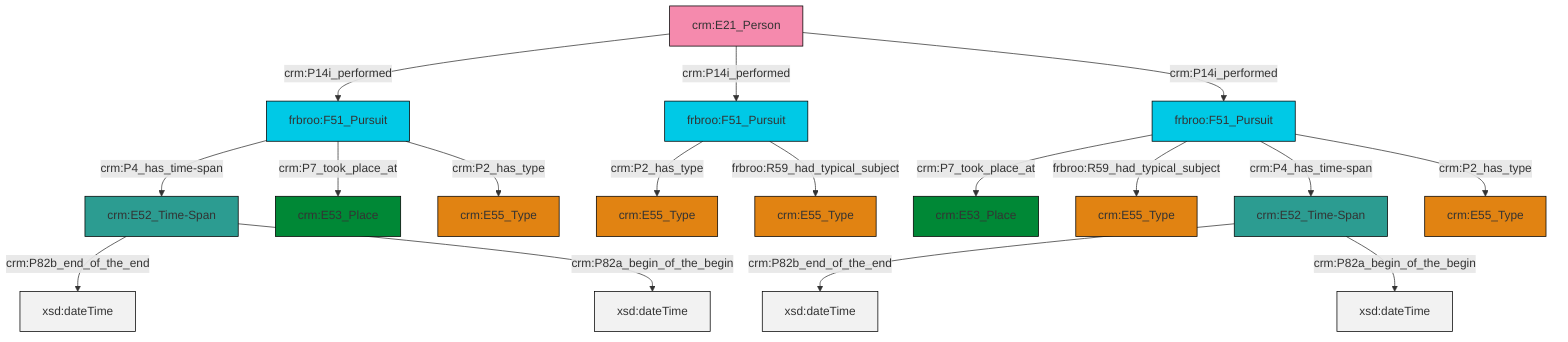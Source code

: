 graph TD
classDef Literal fill:#f2f2f2,stroke:#000000;
classDef CRM_Entity fill:#FFFFFF,stroke:#000000;
classDef Temporal_Entity fill:#00C9E6, stroke:#000000;
classDef Type fill:#E18312, stroke:#000000;
classDef Time-Span fill:#2C9C91, stroke:#000000;
classDef Appellation fill:#FFEB7F, stroke:#000000;
classDef Place fill:#008836, stroke:#000000;
classDef Persistent_Item fill:#B266B2, stroke:#000000;
classDef Conceptual_Object fill:#FFD700, stroke:#000000;
classDef Physical_Thing fill:#D2B48C, stroke:#000000;
classDef Actor fill:#f58aad, stroke:#000000;
classDef PC_Classes fill:#4ce600, stroke:#000000;
classDef Multi fill:#cccccc,stroke:#000000;

2["frbroo:F51_Pursuit"]:::Temporal_Entity -->|crm:P2_has_type| 3["crm:E55_Type"]:::Type
6["frbroo:F51_Pursuit"]:::Temporal_Entity -->|crm:P7_took_place_at| 7["crm:E53_Place"]:::Place
8["crm:E52_Time-Span"]:::Time-Span -->|crm:P82b_end_of_the_end| 9[xsd:dateTime]:::Literal
6["frbroo:F51_Pursuit"]:::Temporal_Entity -->|frbroo:R59_had_typical_subject| 10["crm:E55_Type"]:::Type
8["crm:E52_Time-Span"]:::Time-Span -->|crm:P82a_begin_of_the_begin| 12[xsd:dateTime]:::Literal
16["crm:E52_Time-Span"]:::Time-Span -->|crm:P82b_end_of_the_end| 17[xsd:dateTime]:::Literal
18["frbroo:F51_Pursuit"]:::Temporal_Entity -->|crm:P4_has_time-span| 16["crm:E52_Time-Span"]:::Time-Span
0["crm:E21_Person"]:::Actor -->|crm:P14i_performed| 18["frbroo:F51_Pursuit"]:::Temporal_Entity
6["frbroo:F51_Pursuit"]:::Temporal_Entity -->|crm:P4_has_time-span| 8["crm:E52_Time-Span"]:::Time-Span
2["frbroo:F51_Pursuit"]:::Temporal_Entity -->|frbroo:R59_had_typical_subject| 23["crm:E55_Type"]:::Type
0["crm:E21_Person"]:::Actor -->|crm:P14i_performed| 2["frbroo:F51_Pursuit"]:::Temporal_Entity
16["crm:E52_Time-Span"]:::Time-Span -->|crm:P82a_begin_of_the_begin| 26[xsd:dateTime]:::Literal
18["frbroo:F51_Pursuit"]:::Temporal_Entity -->|crm:P7_took_place_at| 4["crm:E53_Place"]:::Place
0["crm:E21_Person"]:::Actor -->|crm:P14i_performed| 6["frbroo:F51_Pursuit"]:::Temporal_Entity
6["frbroo:F51_Pursuit"]:::Temporal_Entity -->|crm:P2_has_type| 14["crm:E55_Type"]:::Type
18["frbroo:F51_Pursuit"]:::Temporal_Entity -->|crm:P2_has_type| 24["crm:E55_Type"]:::Type